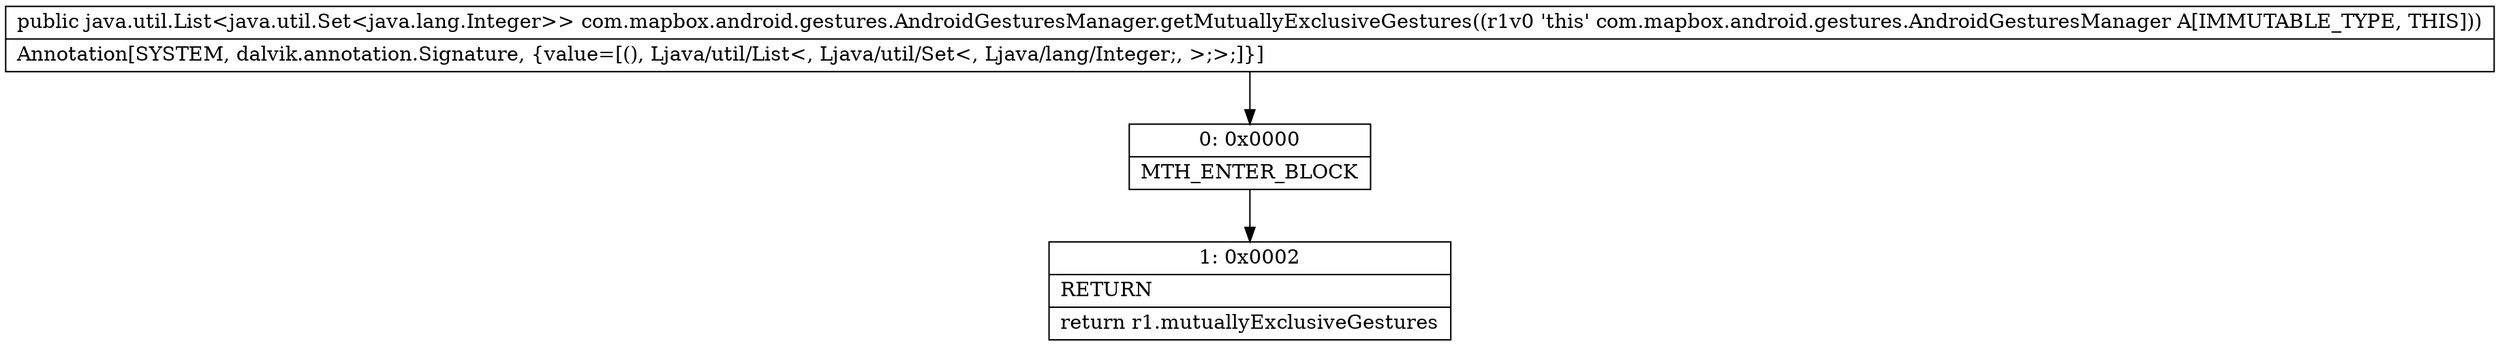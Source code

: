digraph "CFG forcom.mapbox.android.gestures.AndroidGesturesManager.getMutuallyExclusiveGestures()Ljava\/util\/List;" {
Node_0 [shape=record,label="{0\:\ 0x0000|MTH_ENTER_BLOCK\l}"];
Node_1 [shape=record,label="{1\:\ 0x0002|RETURN\l|return r1.mutuallyExclusiveGestures\l}"];
MethodNode[shape=record,label="{public java.util.List\<java.util.Set\<java.lang.Integer\>\> com.mapbox.android.gestures.AndroidGesturesManager.getMutuallyExclusiveGestures((r1v0 'this' com.mapbox.android.gestures.AndroidGesturesManager A[IMMUTABLE_TYPE, THIS]))  | Annotation[SYSTEM, dalvik.annotation.Signature, \{value=[(), Ljava\/util\/List\<, Ljava\/util\/Set\<, Ljava\/lang\/Integer;, \>;\>;]\}]\l}"];
MethodNode -> Node_0;
Node_0 -> Node_1;
}

